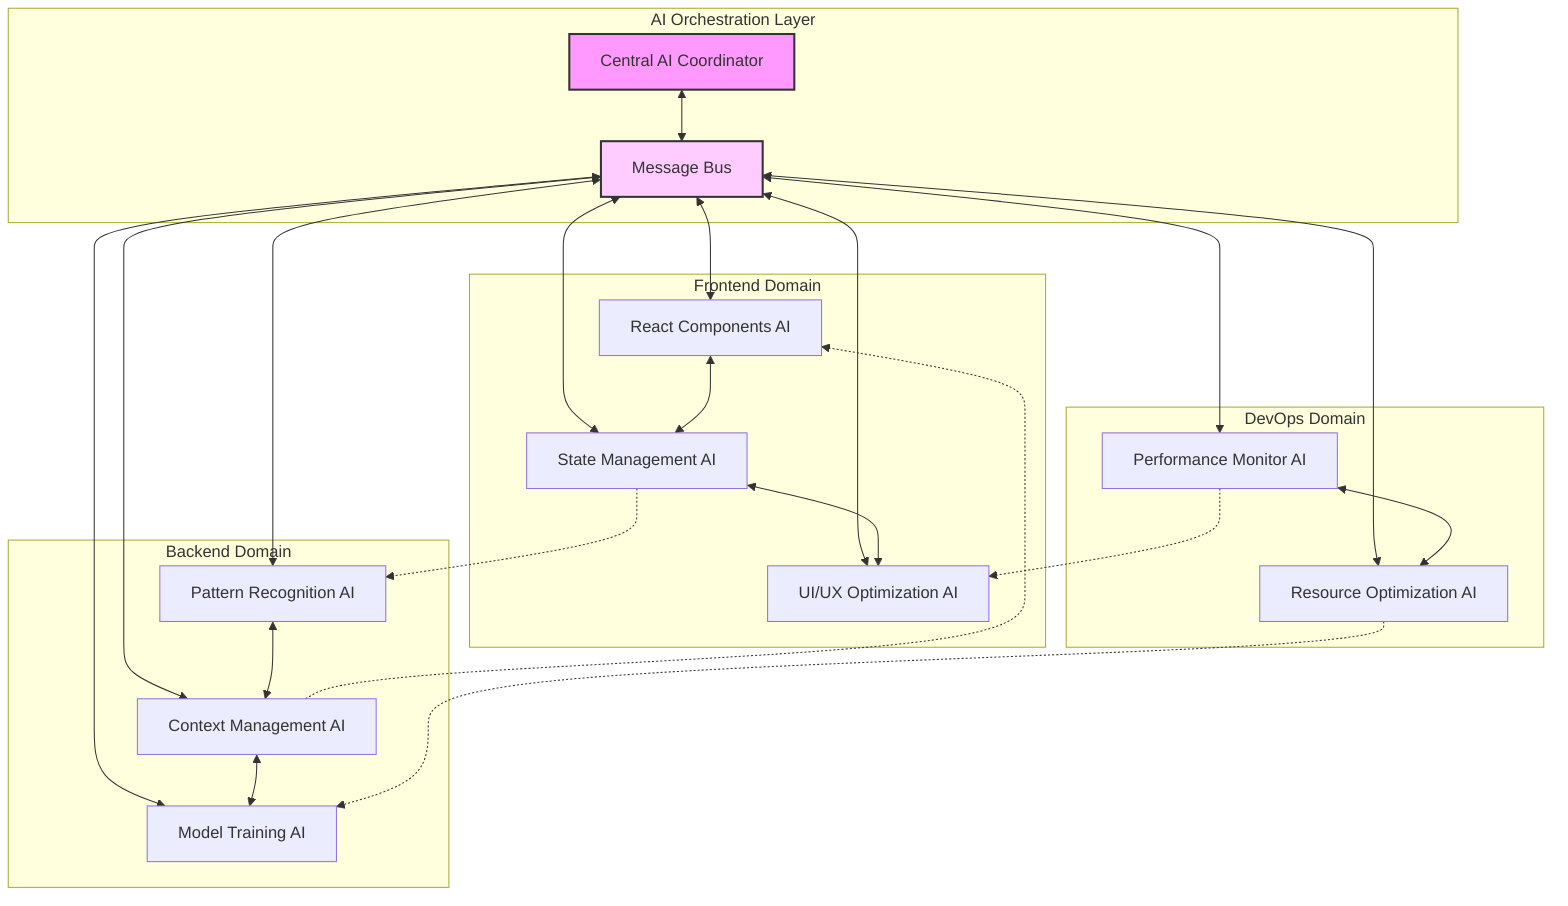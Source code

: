 graph TD
    subgraph "AI Orchestration Layer"
        O[Central AI Coordinator]
        MSG[Message Bus]
    end

    subgraph "Frontend Domain"
        F1[React Components AI]
        F2[State Management AI]
        F3[UI/UX Optimization AI]
    end

    subgraph "Backend Domain"
        B1[Pattern Recognition AI]
        B2[Context Management AI]
        B3[Model Training AI]
    end

    subgraph "DevOps Domain"
        D1[Performance Monitor AI]
        D2[Resource Optimization AI]
    end

    %% Orchestration connections
    O <--> MSG
    MSG <--> F1
    MSG <--> F2
    MSG <--> F3
    MSG <--> B1
    MSG <--> B2
    MSG <--> B3
    MSG <--> D1
    MSG <--> D2

    %% Domain-specific communications
    F1 <--> F2
    F2 <--> F3
    B1 <--> B2
    B2 <--> B3
    D1 <--> D2

    %% Cross-domain integrations
    F2 -.-> B1
    B2 -.-> F1
    D1 -.-> F3
    D2 -.-> B3

    style O fill:#f9f,stroke:#333,stroke-width:2px
    style MSG fill:#fcf,stroke:#333,stroke-width:2px